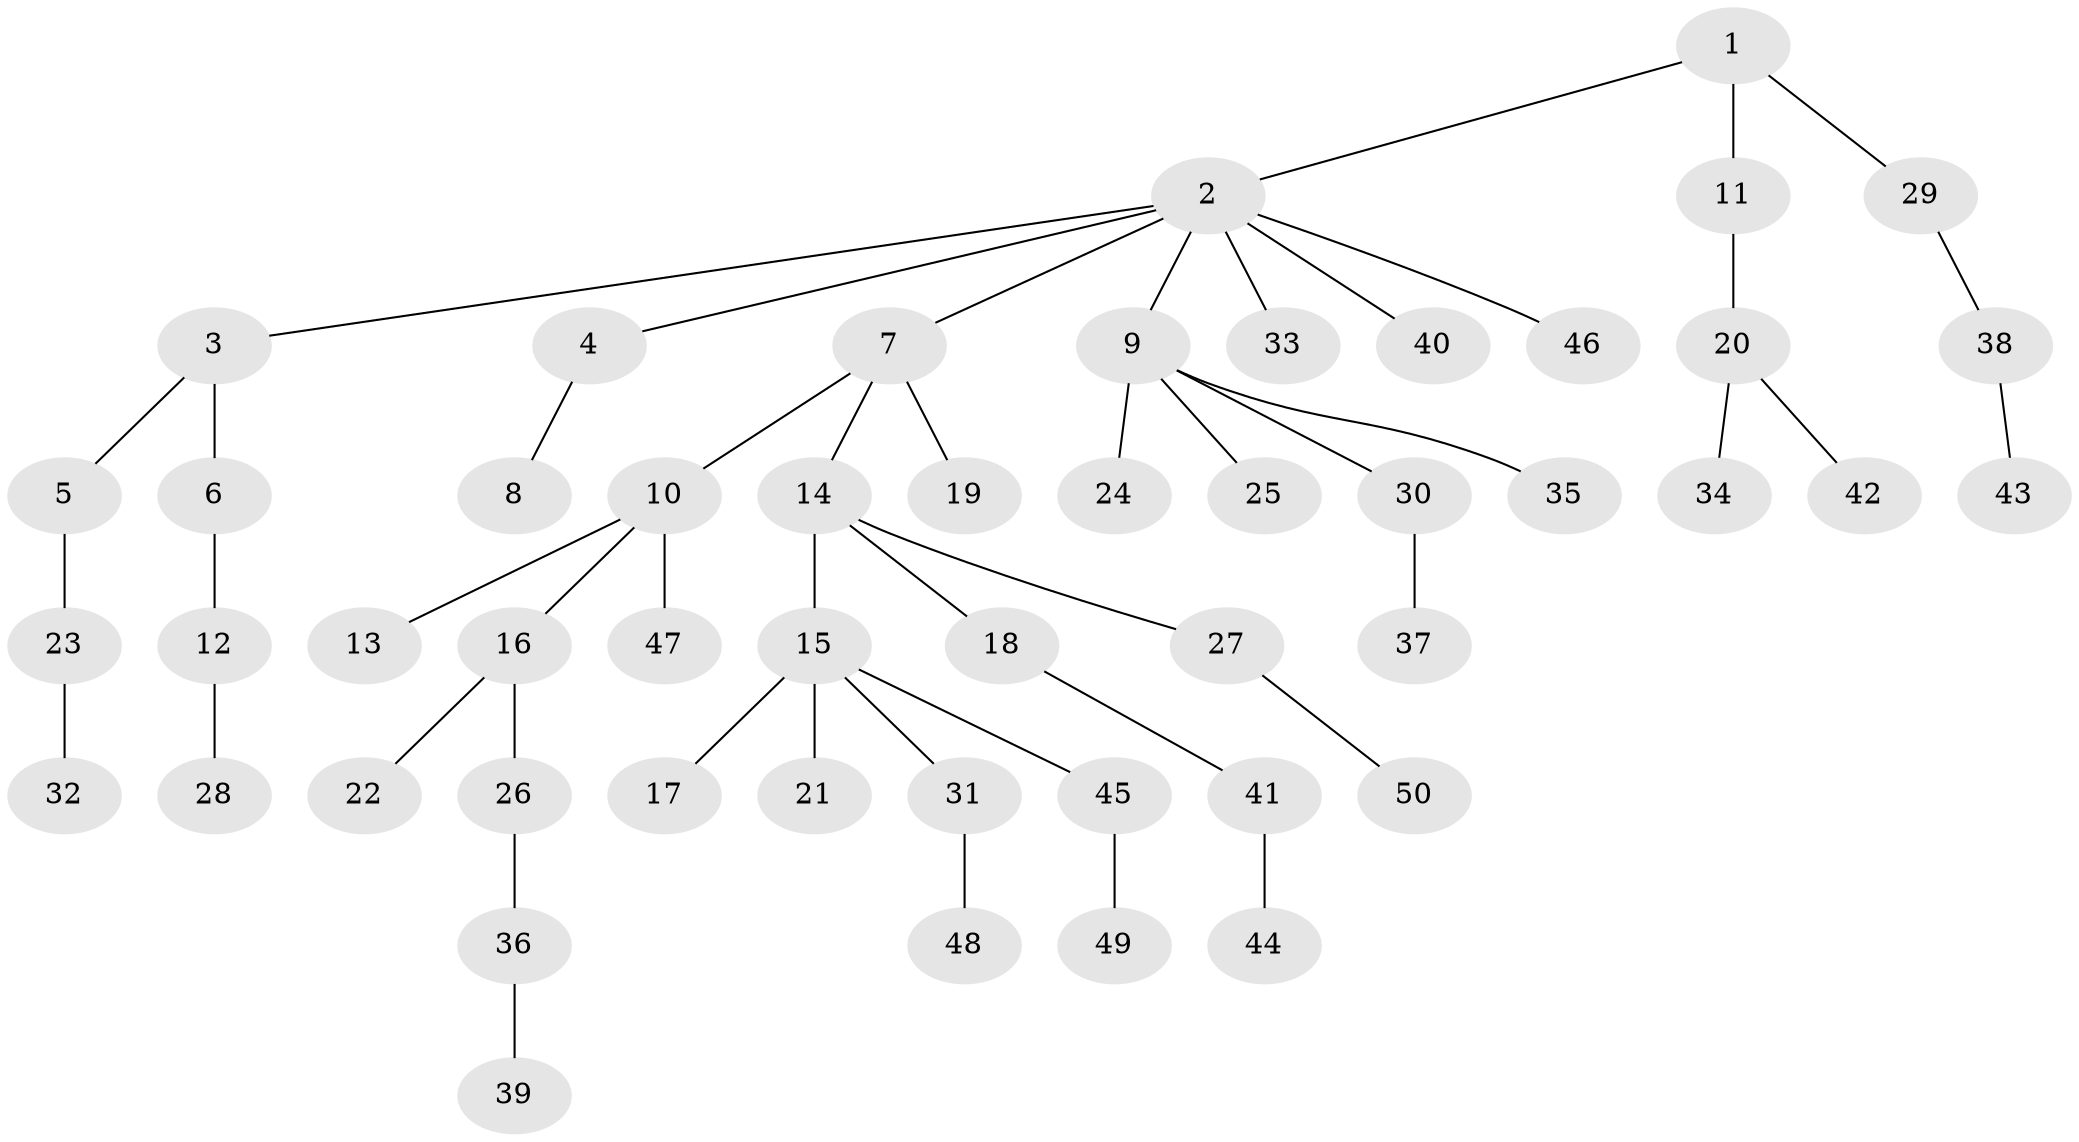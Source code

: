 // coarse degree distribution, {3: 0.11428571428571428, 7: 0.02857142857142857, 2: 0.2857142857142857, 1: 0.4857142857142857, 4: 0.08571428571428572}
// Generated by graph-tools (version 1.1) at 2025/51/03/04/25 22:51:48]
// undirected, 50 vertices, 49 edges
graph export_dot {
  node [color=gray90,style=filled];
  1;
  2;
  3;
  4;
  5;
  6;
  7;
  8;
  9;
  10;
  11;
  12;
  13;
  14;
  15;
  16;
  17;
  18;
  19;
  20;
  21;
  22;
  23;
  24;
  25;
  26;
  27;
  28;
  29;
  30;
  31;
  32;
  33;
  34;
  35;
  36;
  37;
  38;
  39;
  40;
  41;
  42;
  43;
  44;
  45;
  46;
  47;
  48;
  49;
  50;
  1 -- 2;
  1 -- 11;
  1 -- 29;
  2 -- 3;
  2 -- 4;
  2 -- 7;
  2 -- 9;
  2 -- 33;
  2 -- 40;
  2 -- 46;
  3 -- 5;
  3 -- 6;
  4 -- 8;
  5 -- 23;
  6 -- 12;
  7 -- 10;
  7 -- 14;
  7 -- 19;
  9 -- 24;
  9 -- 25;
  9 -- 30;
  9 -- 35;
  10 -- 13;
  10 -- 16;
  10 -- 47;
  11 -- 20;
  12 -- 28;
  14 -- 15;
  14 -- 18;
  14 -- 27;
  15 -- 17;
  15 -- 21;
  15 -- 31;
  15 -- 45;
  16 -- 22;
  16 -- 26;
  18 -- 41;
  20 -- 34;
  20 -- 42;
  23 -- 32;
  26 -- 36;
  27 -- 50;
  29 -- 38;
  30 -- 37;
  31 -- 48;
  36 -- 39;
  38 -- 43;
  41 -- 44;
  45 -- 49;
}
